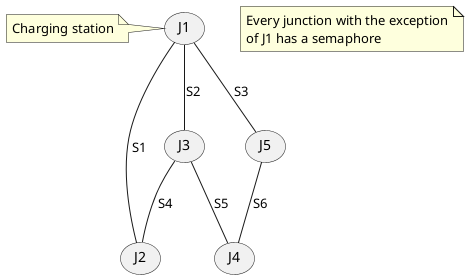 @startuml streets-graph


(J1) -- (J2) : "S1"
(J1) -- (J3) : "S2"
(J1) -- (J5) : "S3"

(J3) -- (J2) : "S4"
(J3) -- (J4) : "S5"

(J5) -- (J4) : "S6"

note left of (J1)
    Charging station
end note

note as N
    Every junction with the exception
    of J1 has a semaphore
end note

@enduml
